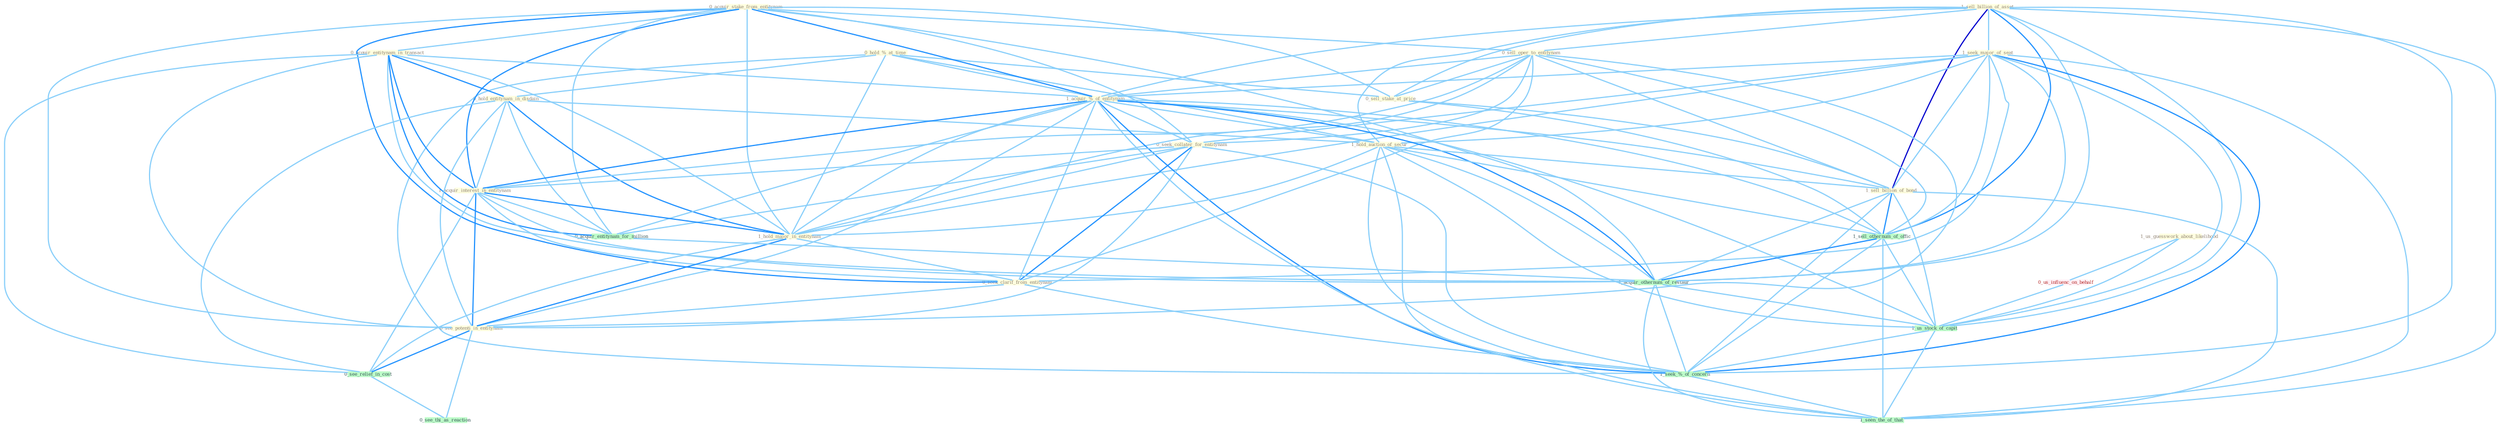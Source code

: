 Graph G{ 
    node
    [shape=polygon,style=filled,width=.5,height=.06,color="#BDFCC9",fixedsize=true,fontsize=4,
    fontcolor="#2f4f4f"];
    {node
    [color="#ffffe0", fontcolor="#8b7d6b"] "0_hold_%_at_time " "1_us_guesswork_about_likelihood " "1_sell_billion_of_asset " "0_acquir_stake_from_entitynam " "0_acquir_entitynam_in_transact " "0_hold_entitynam_in_disdain " "0_sell_oper_to_entitynam " "1_seek_major_of_seat " "1_acquir_%_of_entitynam " "1_hold_auction_of_secur " "0_seek_collater_for_entitynam " "1_acquir_interest_in_entitynam " "1_hold_major_in_entitynam " "0_sell_stake_at_price " "1_sell_billion_of_bond " "0_seek_clarif_from_entitynam " "0_see_potenti_in_entitynam "}
{node [color="#fff0f5", fontcolor="#b22222"] "0_us_influenc_on_behalf "}
edge [color="#B0E2FF"];

	"0_hold_%_at_time " -- "0_hold_entitynam_in_disdain " [w="1", color="#87cefa" ];
	"0_hold_%_at_time " -- "1_acquir_%_of_entitynam " [w="1", color="#87cefa" ];
	"0_hold_%_at_time " -- "1_hold_auction_of_secur " [w="1", color="#87cefa" ];
	"0_hold_%_at_time " -- "1_hold_major_in_entitynam " [w="1", color="#87cefa" ];
	"0_hold_%_at_time " -- "0_sell_stake_at_price " [w="1", color="#87cefa" ];
	"0_hold_%_at_time " -- "1_seek_%_of_concern " [w="1", color="#87cefa" ];
	"1_us_guesswork_about_likelihood " -- "0_us_influenc_on_behalf " [w="1", color="#87cefa" ];
	"1_us_guesswork_about_likelihood " -- "1_us_stock_of_capit " [w="1", color="#87cefa" ];
	"1_sell_billion_of_asset " -- "0_sell_oper_to_entitynam " [w="1", color="#87cefa" ];
	"1_sell_billion_of_asset " -- "1_seek_major_of_seat " [w="1", color="#87cefa" ];
	"1_sell_billion_of_asset " -- "1_acquir_%_of_entitynam " [w="1", color="#87cefa" ];
	"1_sell_billion_of_asset " -- "1_hold_auction_of_secur " [w="1", color="#87cefa" ];
	"1_sell_billion_of_asset " -- "0_sell_stake_at_price " [w="1", color="#87cefa" ];
	"1_sell_billion_of_asset " -- "1_sell_billion_of_bond " [w="3", color="#0000cd" , len=0.6];
	"1_sell_billion_of_asset " -- "1_sell_othernum_of_offic " [w="2", color="#1e90ff" , len=0.8];
	"1_sell_billion_of_asset " -- "1_acquir_othernum_of_restaur " [w="1", color="#87cefa" ];
	"1_sell_billion_of_asset " -- "1_us_stock_of_capit " [w="1", color="#87cefa" ];
	"1_sell_billion_of_asset " -- "1_seek_%_of_concern " [w="1", color="#87cefa" ];
	"1_sell_billion_of_asset " -- "1_seen_the_of_that " [w="1", color="#87cefa" ];
	"0_acquir_stake_from_entitynam " -- "0_acquir_entitynam_in_transact " [w="1", color="#87cefa" ];
	"0_acquir_stake_from_entitynam " -- "0_sell_oper_to_entitynam " [w="1", color="#87cefa" ];
	"0_acquir_stake_from_entitynam " -- "1_acquir_%_of_entitynam " [w="2", color="#1e90ff" , len=0.8];
	"0_acquir_stake_from_entitynam " -- "0_seek_collater_for_entitynam " [w="1", color="#87cefa" ];
	"0_acquir_stake_from_entitynam " -- "1_acquir_interest_in_entitynam " [w="2", color="#1e90ff" , len=0.8];
	"0_acquir_stake_from_entitynam " -- "1_hold_major_in_entitynam " [w="1", color="#87cefa" ];
	"0_acquir_stake_from_entitynam " -- "0_sell_stake_at_price " [w="1", color="#87cefa" ];
	"0_acquir_stake_from_entitynam " -- "0_seek_clarif_from_entitynam " [w="2", color="#1e90ff" , len=0.8];
	"0_acquir_stake_from_entitynam " -- "0_see_potenti_in_entitynam " [w="1", color="#87cefa" ];
	"0_acquir_stake_from_entitynam " -- "0_acquir_entitynam_for_million " [w="1", color="#87cefa" ];
	"0_acquir_stake_from_entitynam " -- "1_acquir_othernum_of_restaur " [w="1", color="#87cefa" ];
	"0_acquir_entitynam_in_transact " -- "0_hold_entitynam_in_disdain " [w="2", color="#1e90ff" , len=0.8];
	"0_acquir_entitynam_in_transact " -- "1_acquir_%_of_entitynam " [w="1", color="#87cefa" ];
	"0_acquir_entitynam_in_transact " -- "1_acquir_interest_in_entitynam " [w="2", color="#1e90ff" , len=0.8];
	"0_acquir_entitynam_in_transact " -- "1_hold_major_in_entitynam " [w="1", color="#87cefa" ];
	"0_acquir_entitynam_in_transact " -- "0_see_potenti_in_entitynam " [w="1", color="#87cefa" ];
	"0_acquir_entitynam_in_transact " -- "0_acquir_entitynam_for_million " [w="2", color="#1e90ff" , len=0.8];
	"0_acquir_entitynam_in_transact " -- "0_see_relief_in_cost " [w="1", color="#87cefa" ];
	"0_acquir_entitynam_in_transact " -- "1_acquir_othernum_of_restaur " [w="1", color="#87cefa" ];
	"0_hold_entitynam_in_disdain " -- "1_hold_auction_of_secur " [w="1", color="#87cefa" ];
	"0_hold_entitynam_in_disdain " -- "1_acquir_interest_in_entitynam " [w="1", color="#87cefa" ];
	"0_hold_entitynam_in_disdain " -- "1_hold_major_in_entitynam " [w="2", color="#1e90ff" , len=0.8];
	"0_hold_entitynam_in_disdain " -- "0_see_potenti_in_entitynam " [w="1", color="#87cefa" ];
	"0_hold_entitynam_in_disdain " -- "0_acquir_entitynam_for_million " [w="1", color="#87cefa" ];
	"0_hold_entitynam_in_disdain " -- "0_see_relief_in_cost " [w="1", color="#87cefa" ];
	"0_sell_oper_to_entitynam " -- "1_acquir_%_of_entitynam " [w="1", color="#87cefa" ];
	"0_sell_oper_to_entitynam " -- "0_seek_collater_for_entitynam " [w="1", color="#87cefa" ];
	"0_sell_oper_to_entitynam " -- "1_acquir_interest_in_entitynam " [w="1", color="#87cefa" ];
	"0_sell_oper_to_entitynam " -- "1_hold_major_in_entitynam " [w="1", color="#87cefa" ];
	"0_sell_oper_to_entitynam " -- "0_sell_stake_at_price " [w="1", color="#87cefa" ];
	"0_sell_oper_to_entitynam " -- "1_sell_billion_of_bond " [w="1", color="#87cefa" ];
	"0_sell_oper_to_entitynam " -- "0_seek_clarif_from_entitynam " [w="1", color="#87cefa" ];
	"0_sell_oper_to_entitynam " -- "0_see_potenti_in_entitynam " [w="1", color="#87cefa" ];
	"0_sell_oper_to_entitynam " -- "1_sell_othernum_of_offic " [w="1", color="#87cefa" ];
	"1_seek_major_of_seat " -- "1_acquir_%_of_entitynam " [w="1", color="#87cefa" ];
	"1_seek_major_of_seat " -- "1_hold_auction_of_secur " [w="1", color="#87cefa" ];
	"1_seek_major_of_seat " -- "0_seek_collater_for_entitynam " [w="1", color="#87cefa" ];
	"1_seek_major_of_seat " -- "1_hold_major_in_entitynam " [w="1", color="#87cefa" ];
	"1_seek_major_of_seat " -- "1_sell_billion_of_bond " [w="1", color="#87cefa" ];
	"1_seek_major_of_seat " -- "0_seek_clarif_from_entitynam " [w="1", color="#87cefa" ];
	"1_seek_major_of_seat " -- "1_sell_othernum_of_offic " [w="1", color="#87cefa" ];
	"1_seek_major_of_seat " -- "1_acquir_othernum_of_restaur " [w="1", color="#87cefa" ];
	"1_seek_major_of_seat " -- "1_us_stock_of_capit " [w="1", color="#87cefa" ];
	"1_seek_major_of_seat " -- "1_seek_%_of_concern " [w="2", color="#1e90ff" , len=0.8];
	"1_seek_major_of_seat " -- "1_seen_the_of_that " [w="1", color="#87cefa" ];
	"1_acquir_%_of_entitynam " -- "1_hold_auction_of_secur " [w="1", color="#87cefa" ];
	"1_acquir_%_of_entitynam " -- "0_seek_collater_for_entitynam " [w="1", color="#87cefa" ];
	"1_acquir_%_of_entitynam " -- "1_acquir_interest_in_entitynam " [w="2", color="#1e90ff" , len=0.8];
	"1_acquir_%_of_entitynam " -- "1_hold_major_in_entitynam " [w="1", color="#87cefa" ];
	"1_acquir_%_of_entitynam " -- "1_sell_billion_of_bond " [w="1", color="#87cefa" ];
	"1_acquir_%_of_entitynam " -- "0_seek_clarif_from_entitynam " [w="1", color="#87cefa" ];
	"1_acquir_%_of_entitynam " -- "0_see_potenti_in_entitynam " [w="1", color="#87cefa" ];
	"1_acquir_%_of_entitynam " -- "0_acquir_entitynam_for_million " [w="1", color="#87cefa" ];
	"1_acquir_%_of_entitynam " -- "1_sell_othernum_of_offic " [w="1", color="#87cefa" ];
	"1_acquir_%_of_entitynam " -- "1_acquir_othernum_of_restaur " [w="2", color="#1e90ff" , len=0.8];
	"1_acquir_%_of_entitynam " -- "1_us_stock_of_capit " [w="1", color="#87cefa" ];
	"1_acquir_%_of_entitynam " -- "1_seek_%_of_concern " [w="2", color="#1e90ff" , len=0.8];
	"1_acquir_%_of_entitynam " -- "1_seen_the_of_that " [w="1", color="#87cefa" ];
	"1_hold_auction_of_secur " -- "1_hold_major_in_entitynam " [w="1", color="#87cefa" ];
	"1_hold_auction_of_secur " -- "1_sell_billion_of_bond " [w="1", color="#87cefa" ];
	"1_hold_auction_of_secur " -- "1_sell_othernum_of_offic " [w="1", color="#87cefa" ];
	"1_hold_auction_of_secur " -- "1_acquir_othernum_of_restaur " [w="1", color="#87cefa" ];
	"1_hold_auction_of_secur " -- "1_us_stock_of_capit " [w="1", color="#87cefa" ];
	"1_hold_auction_of_secur " -- "1_seek_%_of_concern " [w="1", color="#87cefa" ];
	"1_hold_auction_of_secur " -- "1_seen_the_of_that " [w="1", color="#87cefa" ];
	"0_seek_collater_for_entitynam " -- "1_acquir_interest_in_entitynam " [w="1", color="#87cefa" ];
	"0_seek_collater_for_entitynam " -- "1_hold_major_in_entitynam " [w="1", color="#87cefa" ];
	"0_seek_collater_for_entitynam " -- "0_seek_clarif_from_entitynam " [w="2", color="#1e90ff" , len=0.8];
	"0_seek_collater_for_entitynam " -- "0_see_potenti_in_entitynam " [w="1", color="#87cefa" ];
	"0_seek_collater_for_entitynam " -- "0_acquir_entitynam_for_million " [w="1", color="#87cefa" ];
	"0_seek_collater_for_entitynam " -- "1_seek_%_of_concern " [w="1", color="#87cefa" ];
	"1_acquir_interest_in_entitynam " -- "1_hold_major_in_entitynam " [w="2", color="#1e90ff" , len=0.8];
	"1_acquir_interest_in_entitynam " -- "0_seek_clarif_from_entitynam " [w="1", color="#87cefa" ];
	"1_acquir_interest_in_entitynam " -- "0_see_potenti_in_entitynam " [w="2", color="#1e90ff" , len=0.8];
	"1_acquir_interest_in_entitynam " -- "0_acquir_entitynam_for_million " [w="1", color="#87cefa" ];
	"1_acquir_interest_in_entitynam " -- "0_see_relief_in_cost " [w="1", color="#87cefa" ];
	"1_acquir_interest_in_entitynam " -- "1_acquir_othernum_of_restaur " [w="1", color="#87cefa" ];
	"1_hold_major_in_entitynam " -- "0_seek_clarif_from_entitynam " [w="1", color="#87cefa" ];
	"1_hold_major_in_entitynam " -- "0_see_potenti_in_entitynam " [w="2", color="#1e90ff" , len=0.8];
	"1_hold_major_in_entitynam " -- "0_see_relief_in_cost " [w="1", color="#87cefa" ];
	"0_sell_stake_at_price " -- "1_sell_billion_of_bond " [w="1", color="#87cefa" ];
	"0_sell_stake_at_price " -- "1_sell_othernum_of_offic " [w="1", color="#87cefa" ];
	"1_sell_billion_of_bond " -- "1_sell_othernum_of_offic " [w="2", color="#1e90ff" , len=0.8];
	"1_sell_billion_of_bond " -- "1_acquir_othernum_of_restaur " [w="1", color="#87cefa" ];
	"1_sell_billion_of_bond " -- "1_us_stock_of_capit " [w="1", color="#87cefa" ];
	"1_sell_billion_of_bond " -- "1_seek_%_of_concern " [w="1", color="#87cefa" ];
	"1_sell_billion_of_bond " -- "1_seen_the_of_that " [w="1", color="#87cefa" ];
	"0_seek_clarif_from_entitynam " -- "0_see_potenti_in_entitynam " [w="1", color="#87cefa" ];
	"0_seek_clarif_from_entitynam " -- "1_seek_%_of_concern " [w="1", color="#87cefa" ];
	"0_see_potenti_in_entitynam " -- "0_see_relief_in_cost " [w="2", color="#1e90ff" , len=0.8];
	"0_see_potenti_in_entitynam " -- "0_see_thi_as_reaction " [w="1", color="#87cefa" ];
	"0_acquir_entitynam_for_million " -- "1_acquir_othernum_of_restaur " [w="1", color="#87cefa" ];
	"1_sell_othernum_of_offic " -- "1_acquir_othernum_of_restaur " [w="2", color="#1e90ff" , len=0.8];
	"1_sell_othernum_of_offic " -- "1_us_stock_of_capit " [w="1", color="#87cefa" ];
	"1_sell_othernum_of_offic " -- "1_seek_%_of_concern " [w="1", color="#87cefa" ];
	"1_sell_othernum_of_offic " -- "1_seen_the_of_that " [w="1", color="#87cefa" ];
	"0_us_influenc_on_behalf " -- "1_us_stock_of_capit " [w="1", color="#87cefa" ];
	"0_see_relief_in_cost " -- "0_see_thi_as_reaction " [w="1", color="#87cefa" ];
	"1_acquir_othernum_of_restaur " -- "1_us_stock_of_capit " [w="1", color="#87cefa" ];
	"1_acquir_othernum_of_restaur " -- "1_seek_%_of_concern " [w="1", color="#87cefa" ];
	"1_acquir_othernum_of_restaur " -- "1_seen_the_of_that " [w="1", color="#87cefa" ];
	"1_us_stock_of_capit " -- "1_seek_%_of_concern " [w="1", color="#87cefa" ];
	"1_us_stock_of_capit " -- "1_seen_the_of_that " [w="1", color="#87cefa" ];
	"1_seek_%_of_concern " -- "1_seen_the_of_that " [w="1", color="#87cefa" ];
}